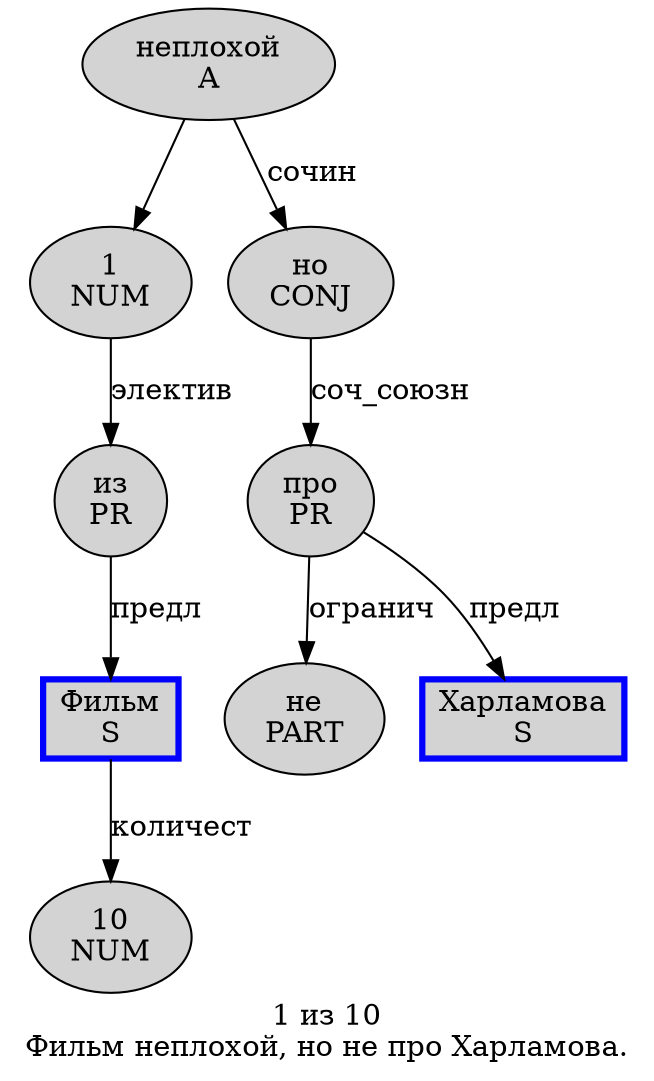 digraph SENTENCE_3401 {
	graph [label="1 из 10
Фильм неплохой, но не про Харламова."]
	node [style=filled]
		0 [label="1
NUM" color="" fillcolor=lightgray penwidth=1 shape=ellipse]
		1 [label="из
PR" color="" fillcolor=lightgray penwidth=1 shape=ellipse]
		2 [label="10
NUM" color="" fillcolor=lightgray penwidth=1 shape=ellipse]
		3 [label="Фильм
S" color=blue fillcolor=lightgray penwidth=3 shape=box]
		4 [label="неплохой
A" color="" fillcolor=lightgray penwidth=1 shape=ellipse]
		6 [label="но
CONJ" color="" fillcolor=lightgray penwidth=1 shape=ellipse]
		7 [label="не
PART" color="" fillcolor=lightgray penwidth=1 shape=ellipse]
		8 [label="про
PR" color="" fillcolor=lightgray penwidth=1 shape=ellipse]
		9 [label="Харламова
S" color=blue fillcolor=lightgray penwidth=3 shape=box]
			0 -> 1 [label="электив"]
			3 -> 2 [label="количест"]
			1 -> 3 [label="предл"]
			6 -> 8 [label="соч_союзн"]
			8 -> 7 [label="огранич"]
			8 -> 9 [label="предл"]
			4 -> 0
			4 -> 6 [label="сочин"]
}